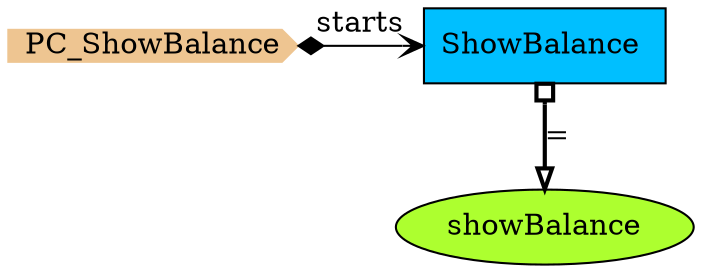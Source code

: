 digraph {
StartN_ [shape = cds,color=burlywood2,style=filled,height=.2,width=.2, label =PC_ShowBalance];
showBalance [shape=ellipse,fillcolor=greenyellow,style = filled,label="showBalance"];
ShowBalance [shape=box,fillcolor=deepskyblue,style = filled,label="ShowBalance "];

{rank=min;StartN_,ShowBalance}

StartN_->ShowBalance[arrowhead="open",arrowtail=diamond,dir=both,label="starts"];
ShowBalance->showBalance[arrowhead="onormal",dir=both,arrowtail=obox,penwidth=2,label="="];
}